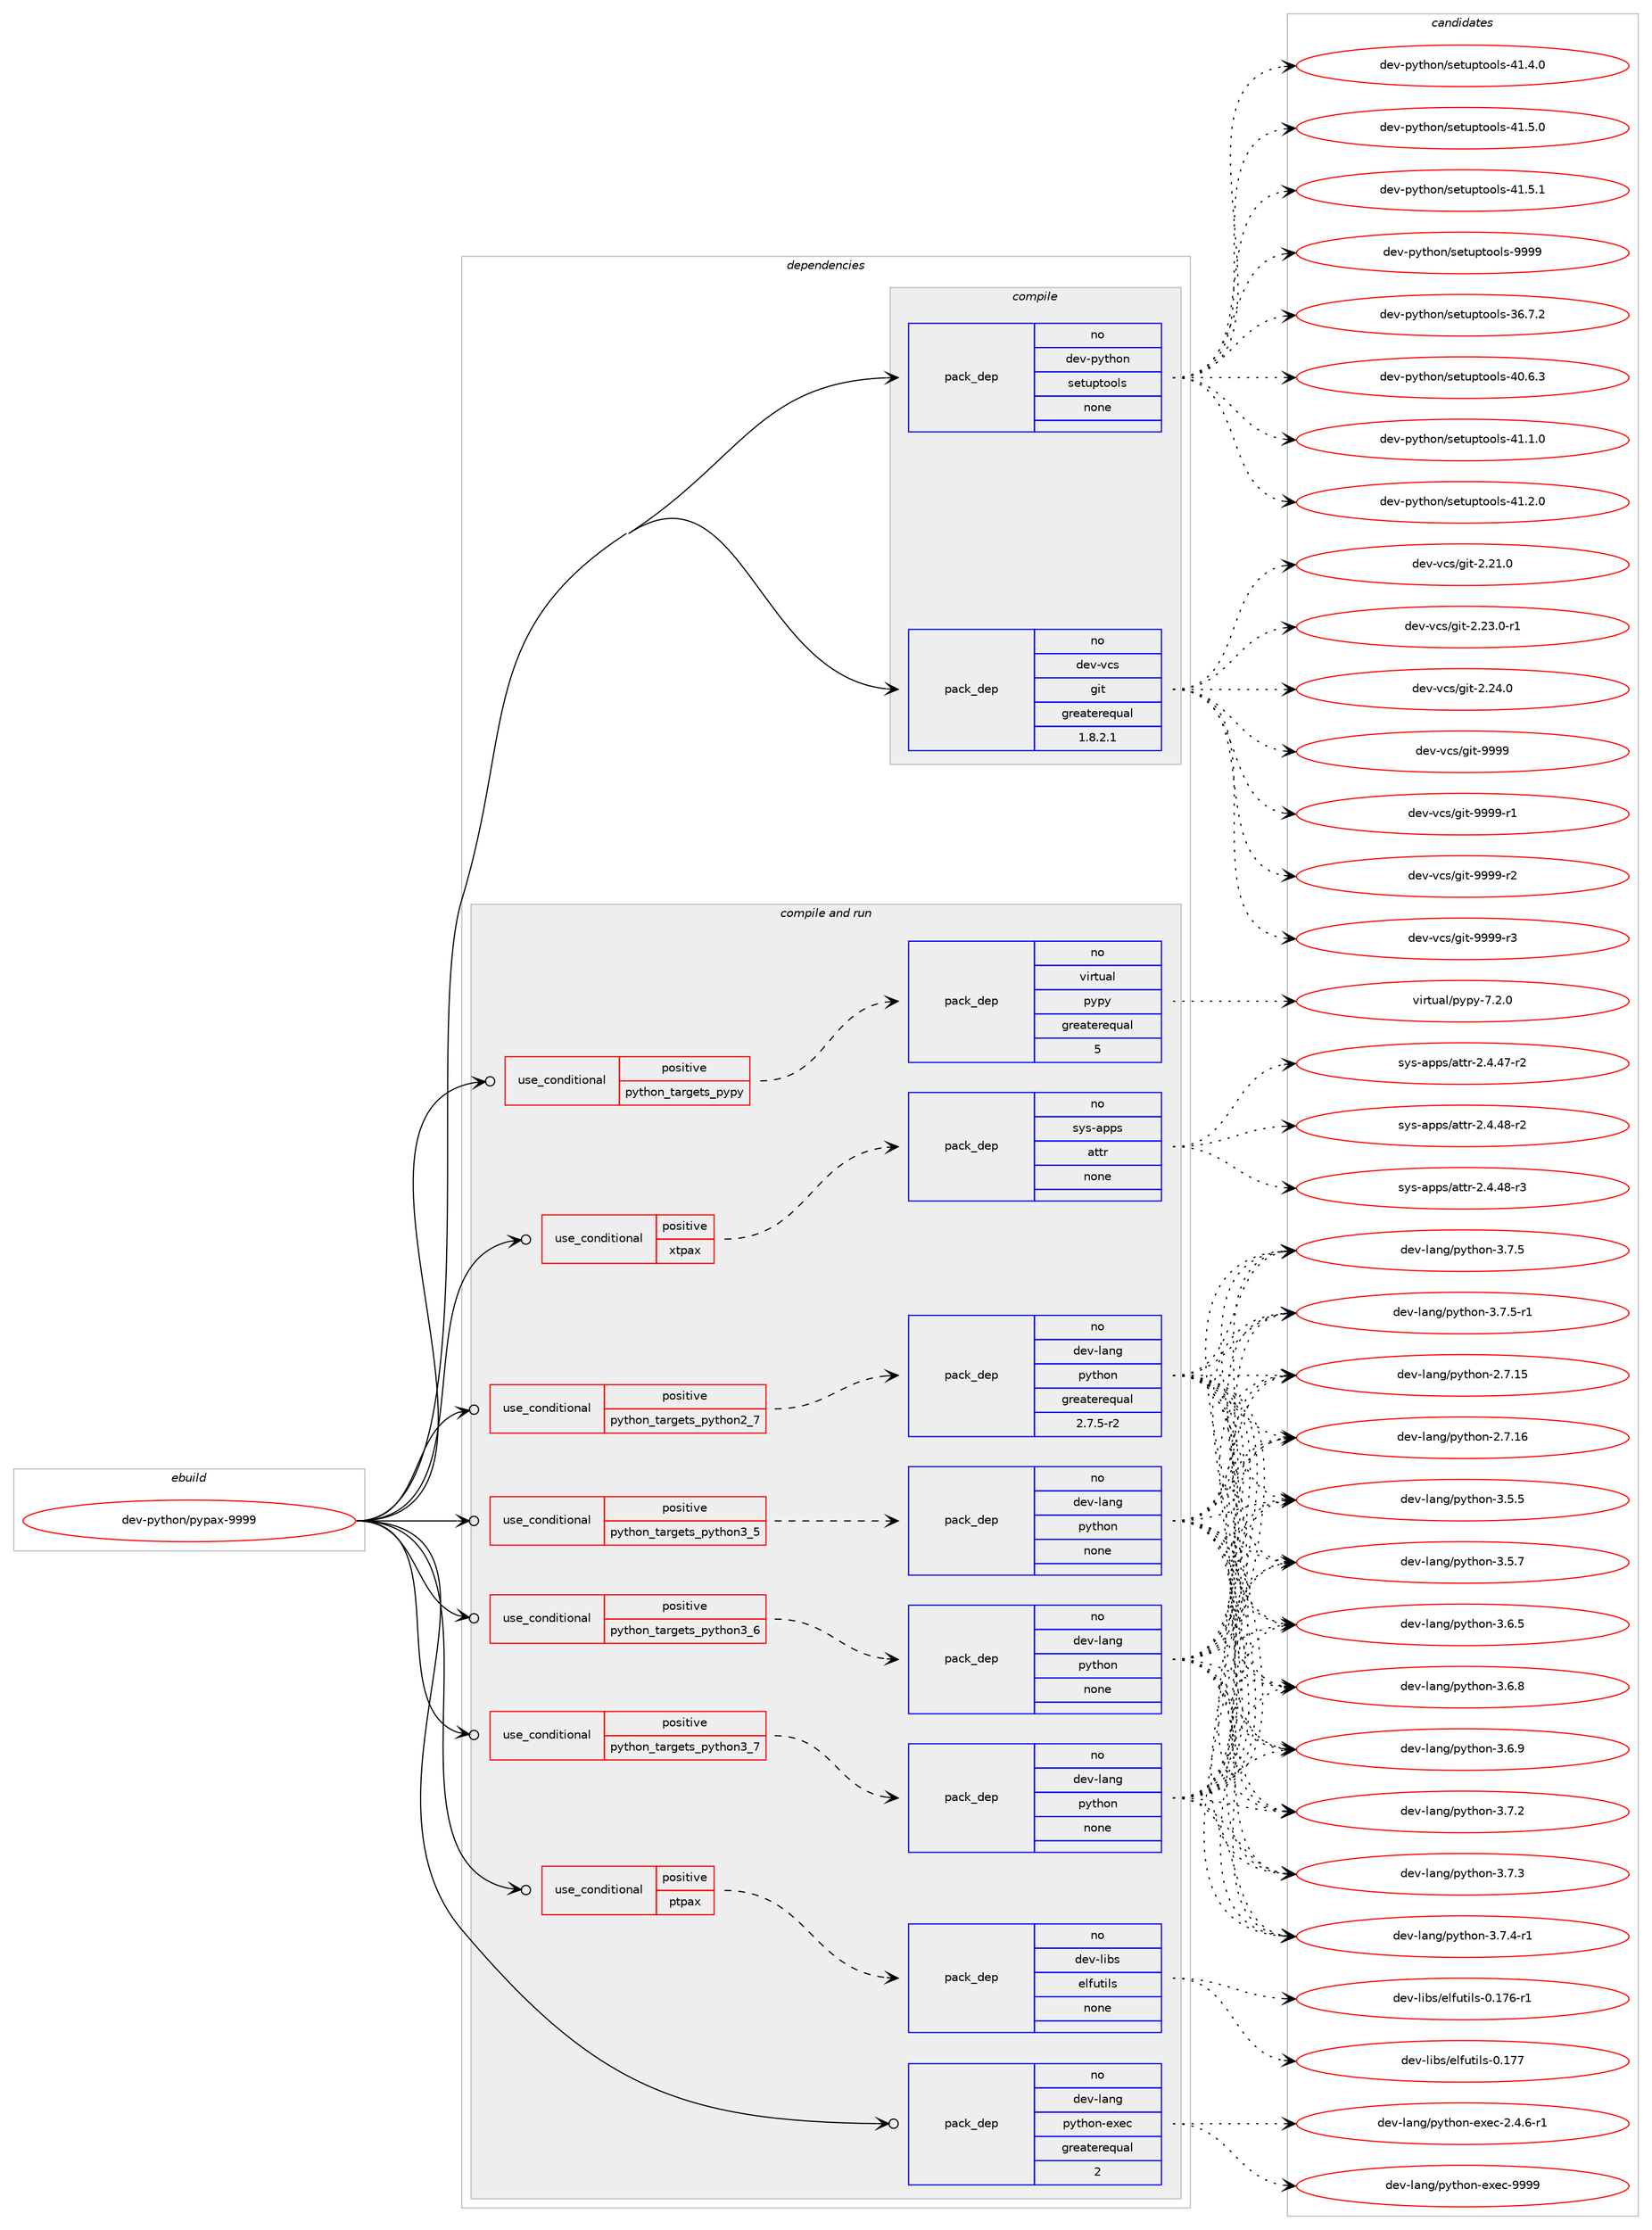 digraph prolog {

# *************
# Graph options
# *************

newrank=true;
concentrate=true;
compound=true;
graph [rankdir=LR,fontname=Helvetica,fontsize=10,ranksep=1.5];#, ranksep=2.5, nodesep=0.2];
edge  [arrowhead=vee];
node  [fontname=Helvetica,fontsize=10];

# **********
# The ebuild
# **********

subgraph cluster_leftcol {
color=gray;
rank=same;
label=<<i>ebuild</i>>;
id [label="dev-python/pypax-9999", color=red, width=4, href="../dev-python/pypax-9999.svg"];
}

# ****************
# The dependencies
# ****************

subgraph cluster_midcol {
color=gray;
label=<<i>dependencies</i>>;
subgraph cluster_compile {
fillcolor="#eeeeee";
style=filled;
label=<<i>compile</i>>;
subgraph pack469342 {
dependency627690 [label=<<TABLE BORDER="0" CELLBORDER="1" CELLSPACING="0" CELLPADDING="4" WIDTH="220"><TR><TD ROWSPAN="6" CELLPADDING="30">pack_dep</TD></TR><TR><TD WIDTH="110">no</TD></TR><TR><TD>dev-python</TD></TR><TR><TD>setuptools</TD></TR><TR><TD>none</TD></TR><TR><TD></TD></TR></TABLE>>, shape=none, color=blue];
}
id:e -> dependency627690:w [weight=20,style="solid",arrowhead="vee"];
subgraph pack469343 {
dependency627691 [label=<<TABLE BORDER="0" CELLBORDER="1" CELLSPACING="0" CELLPADDING="4" WIDTH="220"><TR><TD ROWSPAN="6" CELLPADDING="30">pack_dep</TD></TR><TR><TD WIDTH="110">no</TD></TR><TR><TD>dev-vcs</TD></TR><TR><TD>git</TD></TR><TR><TD>greaterequal</TD></TR><TR><TD>1.8.2.1</TD></TR></TABLE>>, shape=none, color=blue];
}
id:e -> dependency627691:w [weight=20,style="solid",arrowhead="vee"];
}
subgraph cluster_compileandrun {
fillcolor="#eeeeee";
style=filled;
label=<<i>compile and run</i>>;
subgraph cond146499 {
dependency627692 [label=<<TABLE BORDER="0" CELLBORDER="1" CELLSPACING="0" CELLPADDING="4"><TR><TD ROWSPAN="3" CELLPADDING="10">use_conditional</TD></TR><TR><TD>positive</TD></TR><TR><TD>ptpax</TD></TR></TABLE>>, shape=none, color=red];
subgraph pack469344 {
dependency627693 [label=<<TABLE BORDER="0" CELLBORDER="1" CELLSPACING="0" CELLPADDING="4" WIDTH="220"><TR><TD ROWSPAN="6" CELLPADDING="30">pack_dep</TD></TR><TR><TD WIDTH="110">no</TD></TR><TR><TD>dev-libs</TD></TR><TR><TD>elfutils</TD></TR><TR><TD>none</TD></TR><TR><TD></TD></TR></TABLE>>, shape=none, color=blue];
}
dependency627692:e -> dependency627693:w [weight=20,style="dashed",arrowhead="vee"];
}
id:e -> dependency627692:w [weight=20,style="solid",arrowhead="odotvee"];
subgraph cond146500 {
dependency627694 [label=<<TABLE BORDER="0" CELLBORDER="1" CELLSPACING="0" CELLPADDING="4"><TR><TD ROWSPAN="3" CELLPADDING="10">use_conditional</TD></TR><TR><TD>positive</TD></TR><TR><TD>python_targets_pypy</TD></TR></TABLE>>, shape=none, color=red];
subgraph pack469345 {
dependency627695 [label=<<TABLE BORDER="0" CELLBORDER="1" CELLSPACING="0" CELLPADDING="4" WIDTH="220"><TR><TD ROWSPAN="6" CELLPADDING="30">pack_dep</TD></TR><TR><TD WIDTH="110">no</TD></TR><TR><TD>virtual</TD></TR><TR><TD>pypy</TD></TR><TR><TD>greaterequal</TD></TR><TR><TD>5</TD></TR></TABLE>>, shape=none, color=blue];
}
dependency627694:e -> dependency627695:w [weight=20,style="dashed",arrowhead="vee"];
}
id:e -> dependency627694:w [weight=20,style="solid",arrowhead="odotvee"];
subgraph cond146501 {
dependency627696 [label=<<TABLE BORDER="0" CELLBORDER="1" CELLSPACING="0" CELLPADDING="4"><TR><TD ROWSPAN="3" CELLPADDING="10">use_conditional</TD></TR><TR><TD>positive</TD></TR><TR><TD>python_targets_python2_7</TD></TR></TABLE>>, shape=none, color=red];
subgraph pack469346 {
dependency627697 [label=<<TABLE BORDER="0" CELLBORDER="1" CELLSPACING="0" CELLPADDING="4" WIDTH="220"><TR><TD ROWSPAN="6" CELLPADDING="30">pack_dep</TD></TR><TR><TD WIDTH="110">no</TD></TR><TR><TD>dev-lang</TD></TR><TR><TD>python</TD></TR><TR><TD>greaterequal</TD></TR><TR><TD>2.7.5-r2</TD></TR></TABLE>>, shape=none, color=blue];
}
dependency627696:e -> dependency627697:w [weight=20,style="dashed",arrowhead="vee"];
}
id:e -> dependency627696:w [weight=20,style="solid",arrowhead="odotvee"];
subgraph cond146502 {
dependency627698 [label=<<TABLE BORDER="0" CELLBORDER="1" CELLSPACING="0" CELLPADDING="4"><TR><TD ROWSPAN="3" CELLPADDING="10">use_conditional</TD></TR><TR><TD>positive</TD></TR><TR><TD>python_targets_python3_5</TD></TR></TABLE>>, shape=none, color=red];
subgraph pack469347 {
dependency627699 [label=<<TABLE BORDER="0" CELLBORDER="1" CELLSPACING="0" CELLPADDING="4" WIDTH="220"><TR><TD ROWSPAN="6" CELLPADDING="30">pack_dep</TD></TR><TR><TD WIDTH="110">no</TD></TR><TR><TD>dev-lang</TD></TR><TR><TD>python</TD></TR><TR><TD>none</TD></TR><TR><TD></TD></TR></TABLE>>, shape=none, color=blue];
}
dependency627698:e -> dependency627699:w [weight=20,style="dashed",arrowhead="vee"];
}
id:e -> dependency627698:w [weight=20,style="solid",arrowhead="odotvee"];
subgraph cond146503 {
dependency627700 [label=<<TABLE BORDER="0" CELLBORDER="1" CELLSPACING="0" CELLPADDING="4"><TR><TD ROWSPAN="3" CELLPADDING="10">use_conditional</TD></TR><TR><TD>positive</TD></TR><TR><TD>python_targets_python3_6</TD></TR></TABLE>>, shape=none, color=red];
subgraph pack469348 {
dependency627701 [label=<<TABLE BORDER="0" CELLBORDER="1" CELLSPACING="0" CELLPADDING="4" WIDTH="220"><TR><TD ROWSPAN="6" CELLPADDING="30">pack_dep</TD></TR><TR><TD WIDTH="110">no</TD></TR><TR><TD>dev-lang</TD></TR><TR><TD>python</TD></TR><TR><TD>none</TD></TR><TR><TD></TD></TR></TABLE>>, shape=none, color=blue];
}
dependency627700:e -> dependency627701:w [weight=20,style="dashed",arrowhead="vee"];
}
id:e -> dependency627700:w [weight=20,style="solid",arrowhead="odotvee"];
subgraph cond146504 {
dependency627702 [label=<<TABLE BORDER="0" CELLBORDER="1" CELLSPACING="0" CELLPADDING="4"><TR><TD ROWSPAN="3" CELLPADDING="10">use_conditional</TD></TR><TR><TD>positive</TD></TR><TR><TD>python_targets_python3_7</TD></TR></TABLE>>, shape=none, color=red];
subgraph pack469349 {
dependency627703 [label=<<TABLE BORDER="0" CELLBORDER="1" CELLSPACING="0" CELLPADDING="4" WIDTH="220"><TR><TD ROWSPAN="6" CELLPADDING="30">pack_dep</TD></TR><TR><TD WIDTH="110">no</TD></TR><TR><TD>dev-lang</TD></TR><TR><TD>python</TD></TR><TR><TD>none</TD></TR><TR><TD></TD></TR></TABLE>>, shape=none, color=blue];
}
dependency627702:e -> dependency627703:w [weight=20,style="dashed",arrowhead="vee"];
}
id:e -> dependency627702:w [weight=20,style="solid",arrowhead="odotvee"];
subgraph cond146505 {
dependency627704 [label=<<TABLE BORDER="0" CELLBORDER="1" CELLSPACING="0" CELLPADDING="4"><TR><TD ROWSPAN="3" CELLPADDING="10">use_conditional</TD></TR><TR><TD>positive</TD></TR><TR><TD>xtpax</TD></TR></TABLE>>, shape=none, color=red];
subgraph pack469350 {
dependency627705 [label=<<TABLE BORDER="0" CELLBORDER="1" CELLSPACING="0" CELLPADDING="4" WIDTH="220"><TR><TD ROWSPAN="6" CELLPADDING="30">pack_dep</TD></TR><TR><TD WIDTH="110">no</TD></TR><TR><TD>sys-apps</TD></TR><TR><TD>attr</TD></TR><TR><TD>none</TD></TR><TR><TD></TD></TR></TABLE>>, shape=none, color=blue];
}
dependency627704:e -> dependency627705:w [weight=20,style="dashed",arrowhead="vee"];
}
id:e -> dependency627704:w [weight=20,style="solid",arrowhead="odotvee"];
subgraph pack469351 {
dependency627706 [label=<<TABLE BORDER="0" CELLBORDER="1" CELLSPACING="0" CELLPADDING="4" WIDTH="220"><TR><TD ROWSPAN="6" CELLPADDING="30">pack_dep</TD></TR><TR><TD WIDTH="110">no</TD></TR><TR><TD>dev-lang</TD></TR><TR><TD>python-exec</TD></TR><TR><TD>greaterequal</TD></TR><TR><TD>2</TD></TR></TABLE>>, shape=none, color=blue];
}
id:e -> dependency627706:w [weight=20,style="solid",arrowhead="odotvee"];
}
subgraph cluster_run {
fillcolor="#eeeeee";
style=filled;
label=<<i>run</i>>;
}
}

# **************
# The candidates
# **************

subgraph cluster_choices {
rank=same;
color=gray;
label=<<i>candidates</i>>;

subgraph choice469342 {
color=black;
nodesep=1;
choice100101118451121211161041111104711510111611711211611111110811545515446554650 [label="dev-python/setuptools-36.7.2", color=red, width=4,href="../dev-python/setuptools-36.7.2.svg"];
choice100101118451121211161041111104711510111611711211611111110811545524846544651 [label="dev-python/setuptools-40.6.3", color=red, width=4,href="../dev-python/setuptools-40.6.3.svg"];
choice100101118451121211161041111104711510111611711211611111110811545524946494648 [label="dev-python/setuptools-41.1.0", color=red, width=4,href="../dev-python/setuptools-41.1.0.svg"];
choice100101118451121211161041111104711510111611711211611111110811545524946504648 [label="dev-python/setuptools-41.2.0", color=red, width=4,href="../dev-python/setuptools-41.2.0.svg"];
choice100101118451121211161041111104711510111611711211611111110811545524946524648 [label="dev-python/setuptools-41.4.0", color=red, width=4,href="../dev-python/setuptools-41.4.0.svg"];
choice100101118451121211161041111104711510111611711211611111110811545524946534648 [label="dev-python/setuptools-41.5.0", color=red, width=4,href="../dev-python/setuptools-41.5.0.svg"];
choice100101118451121211161041111104711510111611711211611111110811545524946534649 [label="dev-python/setuptools-41.5.1", color=red, width=4,href="../dev-python/setuptools-41.5.1.svg"];
choice10010111845112121116104111110471151011161171121161111111081154557575757 [label="dev-python/setuptools-9999", color=red, width=4,href="../dev-python/setuptools-9999.svg"];
dependency627690:e -> choice100101118451121211161041111104711510111611711211611111110811545515446554650:w [style=dotted,weight="100"];
dependency627690:e -> choice100101118451121211161041111104711510111611711211611111110811545524846544651:w [style=dotted,weight="100"];
dependency627690:e -> choice100101118451121211161041111104711510111611711211611111110811545524946494648:w [style=dotted,weight="100"];
dependency627690:e -> choice100101118451121211161041111104711510111611711211611111110811545524946504648:w [style=dotted,weight="100"];
dependency627690:e -> choice100101118451121211161041111104711510111611711211611111110811545524946524648:w [style=dotted,weight="100"];
dependency627690:e -> choice100101118451121211161041111104711510111611711211611111110811545524946534648:w [style=dotted,weight="100"];
dependency627690:e -> choice100101118451121211161041111104711510111611711211611111110811545524946534649:w [style=dotted,weight="100"];
dependency627690:e -> choice10010111845112121116104111110471151011161171121161111111081154557575757:w [style=dotted,weight="100"];
}
subgraph choice469343 {
color=black;
nodesep=1;
choice10010111845118991154710310511645504650494648 [label="dev-vcs/git-2.21.0", color=red, width=4,href="../dev-vcs/git-2.21.0.svg"];
choice100101118451189911547103105116455046505146484511449 [label="dev-vcs/git-2.23.0-r1", color=red, width=4,href="../dev-vcs/git-2.23.0-r1.svg"];
choice10010111845118991154710310511645504650524648 [label="dev-vcs/git-2.24.0", color=red, width=4,href="../dev-vcs/git-2.24.0.svg"];
choice1001011184511899115471031051164557575757 [label="dev-vcs/git-9999", color=red, width=4,href="../dev-vcs/git-9999.svg"];
choice10010111845118991154710310511645575757574511449 [label="dev-vcs/git-9999-r1", color=red, width=4,href="../dev-vcs/git-9999-r1.svg"];
choice10010111845118991154710310511645575757574511450 [label="dev-vcs/git-9999-r2", color=red, width=4,href="../dev-vcs/git-9999-r2.svg"];
choice10010111845118991154710310511645575757574511451 [label="dev-vcs/git-9999-r3", color=red, width=4,href="../dev-vcs/git-9999-r3.svg"];
dependency627691:e -> choice10010111845118991154710310511645504650494648:w [style=dotted,weight="100"];
dependency627691:e -> choice100101118451189911547103105116455046505146484511449:w [style=dotted,weight="100"];
dependency627691:e -> choice10010111845118991154710310511645504650524648:w [style=dotted,weight="100"];
dependency627691:e -> choice1001011184511899115471031051164557575757:w [style=dotted,weight="100"];
dependency627691:e -> choice10010111845118991154710310511645575757574511449:w [style=dotted,weight="100"];
dependency627691:e -> choice10010111845118991154710310511645575757574511450:w [style=dotted,weight="100"];
dependency627691:e -> choice10010111845118991154710310511645575757574511451:w [style=dotted,weight="100"];
}
subgraph choice469344 {
color=black;
nodesep=1;
choice1001011184510810598115471011081021171161051081154548464955544511449 [label="dev-libs/elfutils-0.176-r1", color=red, width=4,href="../dev-libs/elfutils-0.176-r1.svg"];
choice100101118451081059811547101108102117116105108115454846495555 [label="dev-libs/elfutils-0.177", color=red, width=4,href="../dev-libs/elfutils-0.177.svg"];
dependency627693:e -> choice1001011184510810598115471011081021171161051081154548464955544511449:w [style=dotted,weight="100"];
dependency627693:e -> choice100101118451081059811547101108102117116105108115454846495555:w [style=dotted,weight="100"];
}
subgraph choice469345 {
color=black;
nodesep=1;
choice1181051141161179710847112121112121455546504648 [label="virtual/pypy-7.2.0", color=red, width=4,href="../virtual/pypy-7.2.0.svg"];
dependency627695:e -> choice1181051141161179710847112121112121455546504648:w [style=dotted,weight="100"];
}
subgraph choice469346 {
color=black;
nodesep=1;
choice10010111845108971101034711212111610411111045504655464953 [label="dev-lang/python-2.7.15", color=red, width=4,href="../dev-lang/python-2.7.15.svg"];
choice10010111845108971101034711212111610411111045504655464954 [label="dev-lang/python-2.7.16", color=red, width=4,href="../dev-lang/python-2.7.16.svg"];
choice100101118451089711010347112121116104111110455146534653 [label="dev-lang/python-3.5.5", color=red, width=4,href="../dev-lang/python-3.5.5.svg"];
choice100101118451089711010347112121116104111110455146534655 [label="dev-lang/python-3.5.7", color=red, width=4,href="../dev-lang/python-3.5.7.svg"];
choice100101118451089711010347112121116104111110455146544653 [label="dev-lang/python-3.6.5", color=red, width=4,href="../dev-lang/python-3.6.5.svg"];
choice100101118451089711010347112121116104111110455146544656 [label="dev-lang/python-3.6.8", color=red, width=4,href="../dev-lang/python-3.6.8.svg"];
choice100101118451089711010347112121116104111110455146544657 [label="dev-lang/python-3.6.9", color=red, width=4,href="../dev-lang/python-3.6.9.svg"];
choice100101118451089711010347112121116104111110455146554650 [label="dev-lang/python-3.7.2", color=red, width=4,href="../dev-lang/python-3.7.2.svg"];
choice100101118451089711010347112121116104111110455146554651 [label="dev-lang/python-3.7.3", color=red, width=4,href="../dev-lang/python-3.7.3.svg"];
choice1001011184510897110103471121211161041111104551465546524511449 [label="dev-lang/python-3.7.4-r1", color=red, width=4,href="../dev-lang/python-3.7.4-r1.svg"];
choice100101118451089711010347112121116104111110455146554653 [label="dev-lang/python-3.7.5", color=red, width=4,href="../dev-lang/python-3.7.5.svg"];
choice1001011184510897110103471121211161041111104551465546534511449 [label="dev-lang/python-3.7.5-r1", color=red, width=4,href="../dev-lang/python-3.7.5-r1.svg"];
dependency627697:e -> choice10010111845108971101034711212111610411111045504655464953:w [style=dotted,weight="100"];
dependency627697:e -> choice10010111845108971101034711212111610411111045504655464954:w [style=dotted,weight="100"];
dependency627697:e -> choice100101118451089711010347112121116104111110455146534653:w [style=dotted,weight="100"];
dependency627697:e -> choice100101118451089711010347112121116104111110455146534655:w [style=dotted,weight="100"];
dependency627697:e -> choice100101118451089711010347112121116104111110455146544653:w [style=dotted,weight="100"];
dependency627697:e -> choice100101118451089711010347112121116104111110455146544656:w [style=dotted,weight="100"];
dependency627697:e -> choice100101118451089711010347112121116104111110455146544657:w [style=dotted,weight="100"];
dependency627697:e -> choice100101118451089711010347112121116104111110455146554650:w [style=dotted,weight="100"];
dependency627697:e -> choice100101118451089711010347112121116104111110455146554651:w [style=dotted,weight="100"];
dependency627697:e -> choice1001011184510897110103471121211161041111104551465546524511449:w [style=dotted,weight="100"];
dependency627697:e -> choice100101118451089711010347112121116104111110455146554653:w [style=dotted,weight="100"];
dependency627697:e -> choice1001011184510897110103471121211161041111104551465546534511449:w [style=dotted,weight="100"];
}
subgraph choice469347 {
color=black;
nodesep=1;
choice10010111845108971101034711212111610411111045504655464953 [label="dev-lang/python-2.7.15", color=red, width=4,href="../dev-lang/python-2.7.15.svg"];
choice10010111845108971101034711212111610411111045504655464954 [label="dev-lang/python-2.7.16", color=red, width=4,href="../dev-lang/python-2.7.16.svg"];
choice100101118451089711010347112121116104111110455146534653 [label="dev-lang/python-3.5.5", color=red, width=4,href="../dev-lang/python-3.5.5.svg"];
choice100101118451089711010347112121116104111110455146534655 [label="dev-lang/python-3.5.7", color=red, width=4,href="../dev-lang/python-3.5.7.svg"];
choice100101118451089711010347112121116104111110455146544653 [label="dev-lang/python-3.6.5", color=red, width=4,href="../dev-lang/python-3.6.5.svg"];
choice100101118451089711010347112121116104111110455146544656 [label="dev-lang/python-3.6.8", color=red, width=4,href="../dev-lang/python-3.6.8.svg"];
choice100101118451089711010347112121116104111110455146544657 [label="dev-lang/python-3.6.9", color=red, width=4,href="../dev-lang/python-3.6.9.svg"];
choice100101118451089711010347112121116104111110455146554650 [label="dev-lang/python-3.7.2", color=red, width=4,href="../dev-lang/python-3.7.2.svg"];
choice100101118451089711010347112121116104111110455146554651 [label="dev-lang/python-3.7.3", color=red, width=4,href="../dev-lang/python-3.7.3.svg"];
choice1001011184510897110103471121211161041111104551465546524511449 [label="dev-lang/python-3.7.4-r1", color=red, width=4,href="../dev-lang/python-3.7.4-r1.svg"];
choice100101118451089711010347112121116104111110455146554653 [label="dev-lang/python-3.7.5", color=red, width=4,href="../dev-lang/python-3.7.5.svg"];
choice1001011184510897110103471121211161041111104551465546534511449 [label="dev-lang/python-3.7.5-r1", color=red, width=4,href="../dev-lang/python-3.7.5-r1.svg"];
dependency627699:e -> choice10010111845108971101034711212111610411111045504655464953:w [style=dotted,weight="100"];
dependency627699:e -> choice10010111845108971101034711212111610411111045504655464954:w [style=dotted,weight="100"];
dependency627699:e -> choice100101118451089711010347112121116104111110455146534653:w [style=dotted,weight="100"];
dependency627699:e -> choice100101118451089711010347112121116104111110455146534655:w [style=dotted,weight="100"];
dependency627699:e -> choice100101118451089711010347112121116104111110455146544653:w [style=dotted,weight="100"];
dependency627699:e -> choice100101118451089711010347112121116104111110455146544656:w [style=dotted,weight="100"];
dependency627699:e -> choice100101118451089711010347112121116104111110455146544657:w [style=dotted,weight="100"];
dependency627699:e -> choice100101118451089711010347112121116104111110455146554650:w [style=dotted,weight="100"];
dependency627699:e -> choice100101118451089711010347112121116104111110455146554651:w [style=dotted,weight="100"];
dependency627699:e -> choice1001011184510897110103471121211161041111104551465546524511449:w [style=dotted,weight="100"];
dependency627699:e -> choice100101118451089711010347112121116104111110455146554653:w [style=dotted,weight="100"];
dependency627699:e -> choice1001011184510897110103471121211161041111104551465546534511449:w [style=dotted,weight="100"];
}
subgraph choice469348 {
color=black;
nodesep=1;
choice10010111845108971101034711212111610411111045504655464953 [label="dev-lang/python-2.7.15", color=red, width=4,href="../dev-lang/python-2.7.15.svg"];
choice10010111845108971101034711212111610411111045504655464954 [label="dev-lang/python-2.7.16", color=red, width=4,href="../dev-lang/python-2.7.16.svg"];
choice100101118451089711010347112121116104111110455146534653 [label="dev-lang/python-3.5.5", color=red, width=4,href="../dev-lang/python-3.5.5.svg"];
choice100101118451089711010347112121116104111110455146534655 [label="dev-lang/python-3.5.7", color=red, width=4,href="../dev-lang/python-3.5.7.svg"];
choice100101118451089711010347112121116104111110455146544653 [label="dev-lang/python-3.6.5", color=red, width=4,href="../dev-lang/python-3.6.5.svg"];
choice100101118451089711010347112121116104111110455146544656 [label="dev-lang/python-3.6.8", color=red, width=4,href="../dev-lang/python-3.6.8.svg"];
choice100101118451089711010347112121116104111110455146544657 [label="dev-lang/python-3.6.9", color=red, width=4,href="../dev-lang/python-3.6.9.svg"];
choice100101118451089711010347112121116104111110455146554650 [label="dev-lang/python-3.7.2", color=red, width=4,href="../dev-lang/python-3.7.2.svg"];
choice100101118451089711010347112121116104111110455146554651 [label="dev-lang/python-3.7.3", color=red, width=4,href="../dev-lang/python-3.7.3.svg"];
choice1001011184510897110103471121211161041111104551465546524511449 [label="dev-lang/python-3.7.4-r1", color=red, width=4,href="../dev-lang/python-3.7.4-r1.svg"];
choice100101118451089711010347112121116104111110455146554653 [label="dev-lang/python-3.7.5", color=red, width=4,href="../dev-lang/python-3.7.5.svg"];
choice1001011184510897110103471121211161041111104551465546534511449 [label="dev-lang/python-3.7.5-r1", color=red, width=4,href="../dev-lang/python-3.7.5-r1.svg"];
dependency627701:e -> choice10010111845108971101034711212111610411111045504655464953:w [style=dotted,weight="100"];
dependency627701:e -> choice10010111845108971101034711212111610411111045504655464954:w [style=dotted,weight="100"];
dependency627701:e -> choice100101118451089711010347112121116104111110455146534653:w [style=dotted,weight="100"];
dependency627701:e -> choice100101118451089711010347112121116104111110455146534655:w [style=dotted,weight="100"];
dependency627701:e -> choice100101118451089711010347112121116104111110455146544653:w [style=dotted,weight="100"];
dependency627701:e -> choice100101118451089711010347112121116104111110455146544656:w [style=dotted,weight="100"];
dependency627701:e -> choice100101118451089711010347112121116104111110455146544657:w [style=dotted,weight="100"];
dependency627701:e -> choice100101118451089711010347112121116104111110455146554650:w [style=dotted,weight="100"];
dependency627701:e -> choice100101118451089711010347112121116104111110455146554651:w [style=dotted,weight="100"];
dependency627701:e -> choice1001011184510897110103471121211161041111104551465546524511449:w [style=dotted,weight="100"];
dependency627701:e -> choice100101118451089711010347112121116104111110455146554653:w [style=dotted,weight="100"];
dependency627701:e -> choice1001011184510897110103471121211161041111104551465546534511449:w [style=dotted,weight="100"];
}
subgraph choice469349 {
color=black;
nodesep=1;
choice10010111845108971101034711212111610411111045504655464953 [label="dev-lang/python-2.7.15", color=red, width=4,href="../dev-lang/python-2.7.15.svg"];
choice10010111845108971101034711212111610411111045504655464954 [label="dev-lang/python-2.7.16", color=red, width=4,href="../dev-lang/python-2.7.16.svg"];
choice100101118451089711010347112121116104111110455146534653 [label="dev-lang/python-3.5.5", color=red, width=4,href="../dev-lang/python-3.5.5.svg"];
choice100101118451089711010347112121116104111110455146534655 [label="dev-lang/python-3.5.7", color=red, width=4,href="../dev-lang/python-3.5.7.svg"];
choice100101118451089711010347112121116104111110455146544653 [label="dev-lang/python-3.6.5", color=red, width=4,href="../dev-lang/python-3.6.5.svg"];
choice100101118451089711010347112121116104111110455146544656 [label="dev-lang/python-3.6.8", color=red, width=4,href="../dev-lang/python-3.6.8.svg"];
choice100101118451089711010347112121116104111110455146544657 [label="dev-lang/python-3.6.9", color=red, width=4,href="../dev-lang/python-3.6.9.svg"];
choice100101118451089711010347112121116104111110455146554650 [label="dev-lang/python-3.7.2", color=red, width=4,href="../dev-lang/python-3.7.2.svg"];
choice100101118451089711010347112121116104111110455146554651 [label="dev-lang/python-3.7.3", color=red, width=4,href="../dev-lang/python-3.7.3.svg"];
choice1001011184510897110103471121211161041111104551465546524511449 [label="dev-lang/python-3.7.4-r1", color=red, width=4,href="../dev-lang/python-3.7.4-r1.svg"];
choice100101118451089711010347112121116104111110455146554653 [label="dev-lang/python-3.7.5", color=red, width=4,href="../dev-lang/python-3.7.5.svg"];
choice1001011184510897110103471121211161041111104551465546534511449 [label="dev-lang/python-3.7.5-r1", color=red, width=4,href="../dev-lang/python-3.7.5-r1.svg"];
dependency627703:e -> choice10010111845108971101034711212111610411111045504655464953:w [style=dotted,weight="100"];
dependency627703:e -> choice10010111845108971101034711212111610411111045504655464954:w [style=dotted,weight="100"];
dependency627703:e -> choice100101118451089711010347112121116104111110455146534653:w [style=dotted,weight="100"];
dependency627703:e -> choice100101118451089711010347112121116104111110455146534655:w [style=dotted,weight="100"];
dependency627703:e -> choice100101118451089711010347112121116104111110455146544653:w [style=dotted,weight="100"];
dependency627703:e -> choice100101118451089711010347112121116104111110455146544656:w [style=dotted,weight="100"];
dependency627703:e -> choice100101118451089711010347112121116104111110455146544657:w [style=dotted,weight="100"];
dependency627703:e -> choice100101118451089711010347112121116104111110455146554650:w [style=dotted,weight="100"];
dependency627703:e -> choice100101118451089711010347112121116104111110455146554651:w [style=dotted,weight="100"];
dependency627703:e -> choice1001011184510897110103471121211161041111104551465546524511449:w [style=dotted,weight="100"];
dependency627703:e -> choice100101118451089711010347112121116104111110455146554653:w [style=dotted,weight="100"];
dependency627703:e -> choice1001011184510897110103471121211161041111104551465546534511449:w [style=dotted,weight="100"];
}
subgraph choice469350 {
color=black;
nodesep=1;
choice11512111545971121121154797116116114455046524652554511450 [label="sys-apps/attr-2.4.47-r2", color=red, width=4,href="../sys-apps/attr-2.4.47-r2.svg"];
choice11512111545971121121154797116116114455046524652564511450 [label="sys-apps/attr-2.4.48-r2", color=red, width=4,href="../sys-apps/attr-2.4.48-r2.svg"];
choice11512111545971121121154797116116114455046524652564511451 [label="sys-apps/attr-2.4.48-r3", color=red, width=4,href="../sys-apps/attr-2.4.48-r3.svg"];
dependency627705:e -> choice11512111545971121121154797116116114455046524652554511450:w [style=dotted,weight="100"];
dependency627705:e -> choice11512111545971121121154797116116114455046524652564511450:w [style=dotted,weight="100"];
dependency627705:e -> choice11512111545971121121154797116116114455046524652564511451:w [style=dotted,weight="100"];
}
subgraph choice469351 {
color=black;
nodesep=1;
choice10010111845108971101034711212111610411111045101120101994550465246544511449 [label="dev-lang/python-exec-2.4.6-r1", color=red, width=4,href="../dev-lang/python-exec-2.4.6-r1.svg"];
choice10010111845108971101034711212111610411111045101120101994557575757 [label="dev-lang/python-exec-9999", color=red, width=4,href="../dev-lang/python-exec-9999.svg"];
dependency627706:e -> choice10010111845108971101034711212111610411111045101120101994550465246544511449:w [style=dotted,weight="100"];
dependency627706:e -> choice10010111845108971101034711212111610411111045101120101994557575757:w [style=dotted,weight="100"];
}
}

}
